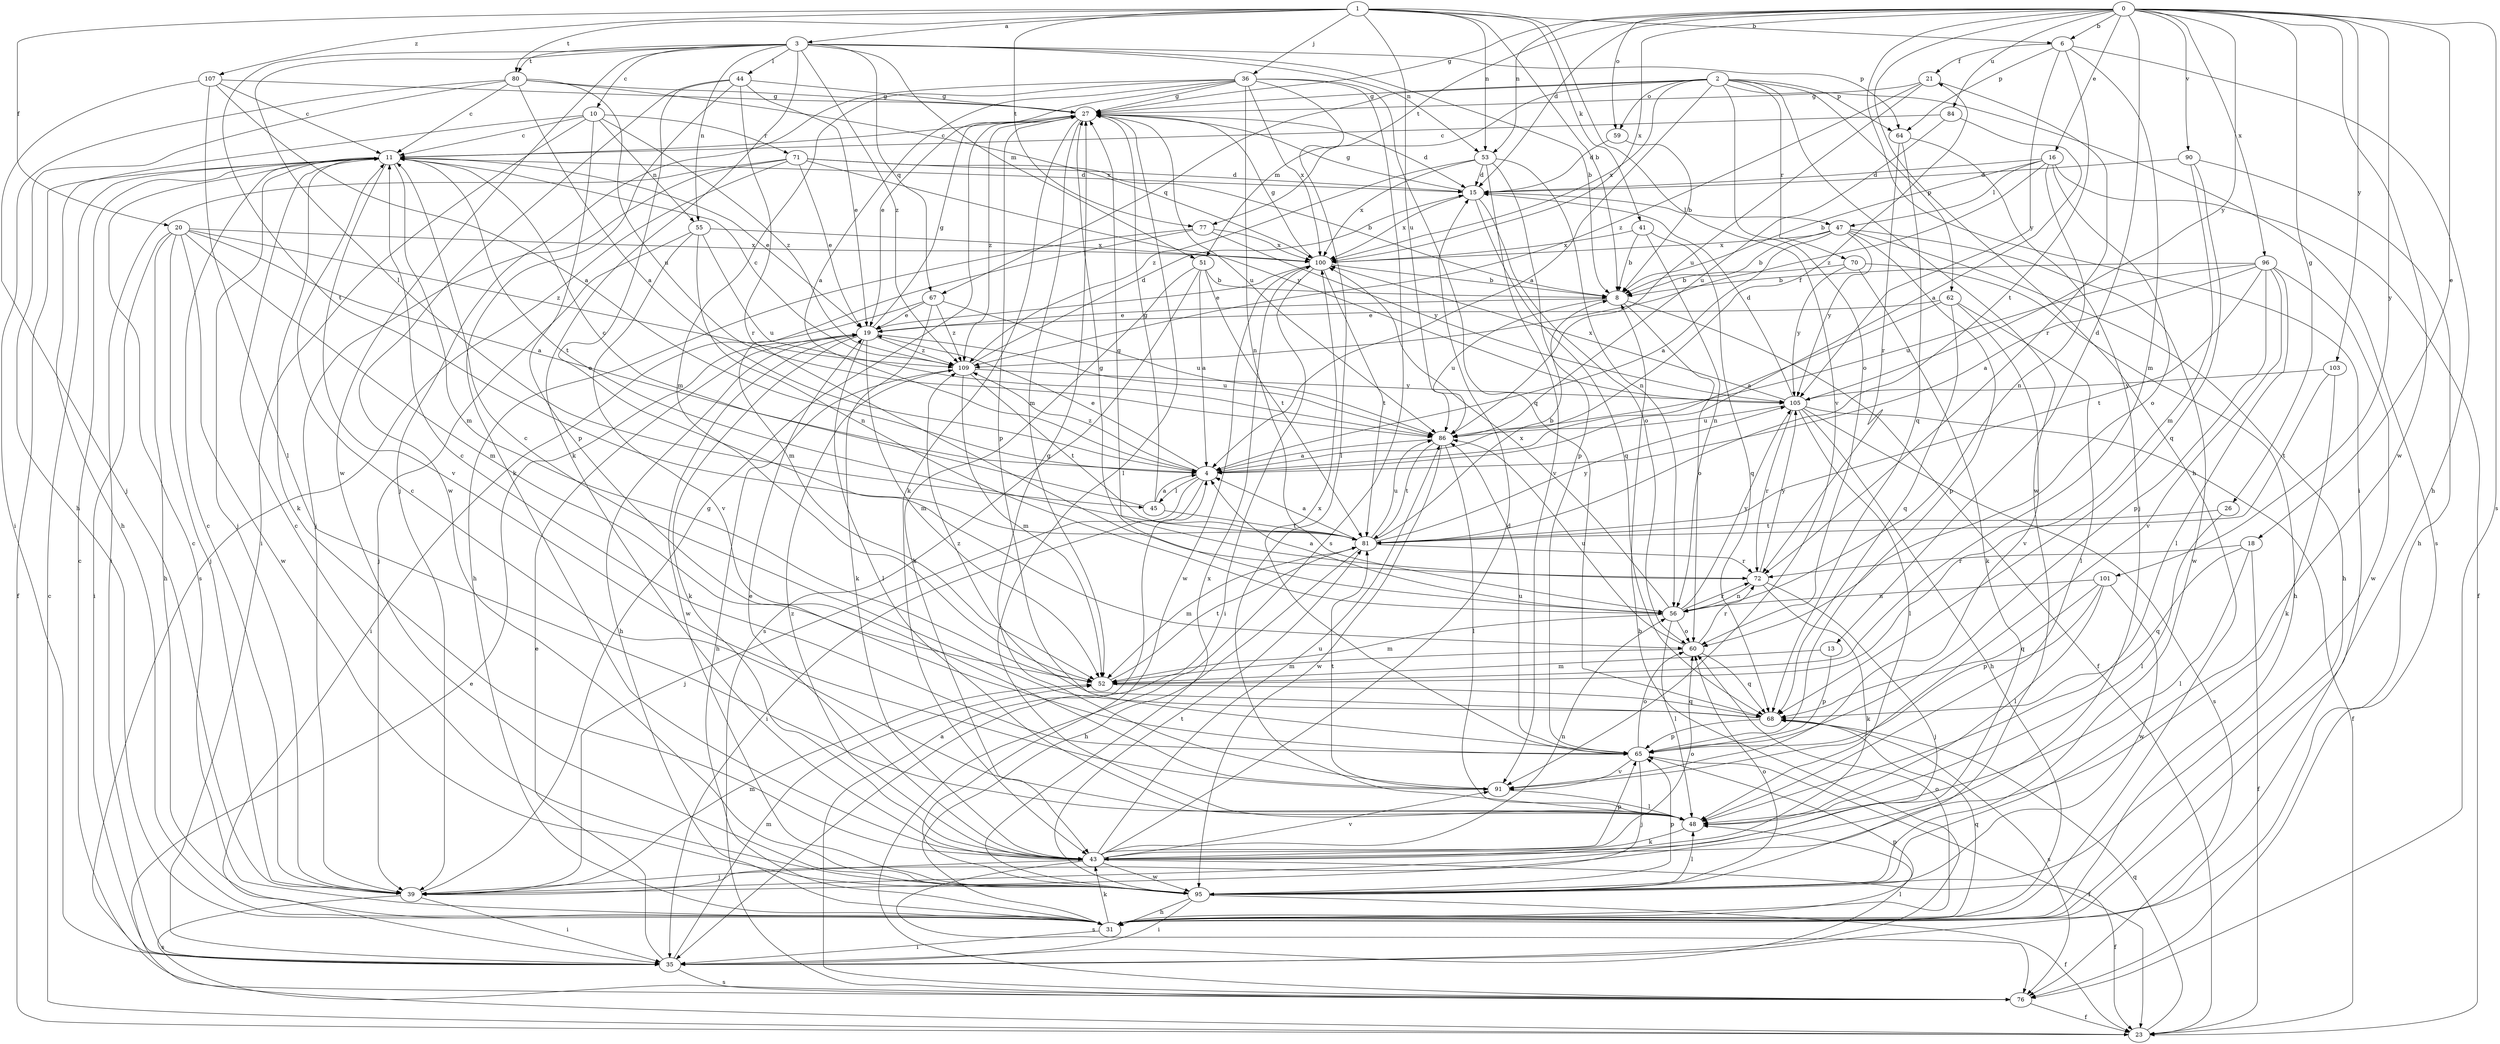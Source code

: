 strict digraph  {
0;
1;
2;
3;
4;
6;
8;
10;
11;
13;
15;
16;
18;
19;
20;
21;
23;
26;
27;
31;
35;
36;
39;
41;
43;
44;
45;
47;
48;
51;
52;
53;
55;
56;
59;
60;
62;
64;
65;
67;
68;
70;
71;
72;
76;
77;
80;
81;
84;
86;
90;
91;
95;
96;
100;
101;
103;
105;
107;
109;
0 -> 6  [label=b];
0 -> 13  [label=d];
0 -> 15  [label=d];
0 -> 16  [label=e];
0 -> 18  [label=e];
0 -> 26  [label=g];
0 -> 27  [label=g];
0 -> 31  [label=h];
0 -> 35  [label=i];
0 -> 53  [label=n];
0 -> 59  [label=o];
0 -> 76  [label=s];
0 -> 77  [label=t];
0 -> 84  [label=u];
0 -> 90  [label=v];
0 -> 95  [label=w];
0 -> 96  [label=x];
0 -> 100  [label=x];
0 -> 101  [label=y];
0 -> 103  [label=y];
0 -> 105  [label=y];
1 -> 3  [label=a];
1 -> 6  [label=b];
1 -> 8  [label=b];
1 -> 20  [label=f];
1 -> 36  [label=j];
1 -> 41  [label=k];
1 -> 53  [label=n];
1 -> 77  [label=t];
1 -> 80  [label=t];
1 -> 86  [label=u];
1 -> 91  [label=v];
1 -> 107  [label=z];
2 -> 4  [label=a];
2 -> 27  [label=g];
2 -> 51  [label=m];
2 -> 59  [label=o];
2 -> 60  [label=o];
2 -> 62  [label=p];
2 -> 64  [label=p];
2 -> 67  [label=q];
2 -> 70  [label=r];
2 -> 76  [label=s];
2 -> 95  [label=w];
2 -> 100  [label=x];
3 -> 8  [label=b];
3 -> 10  [label=c];
3 -> 43  [label=k];
3 -> 44  [label=l];
3 -> 45  [label=l];
3 -> 51  [label=m];
3 -> 53  [label=n];
3 -> 55  [label=n];
3 -> 64  [label=p];
3 -> 67  [label=q];
3 -> 80  [label=t];
3 -> 81  [label=t];
3 -> 95  [label=w];
3 -> 109  [label=z];
4 -> 19  [label=e];
4 -> 21  [label=f];
4 -> 35  [label=i];
4 -> 39  [label=j];
4 -> 45  [label=l];
4 -> 109  [label=z];
6 -> 21  [label=f];
6 -> 31  [label=h];
6 -> 52  [label=m];
6 -> 64  [label=p];
6 -> 81  [label=t];
6 -> 105  [label=y];
8 -> 19  [label=e];
8 -> 23  [label=f];
8 -> 60  [label=o];
8 -> 86  [label=u];
10 -> 11  [label=c];
10 -> 31  [label=h];
10 -> 35  [label=i];
10 -> 55  [label=n];
10 -> 65  [label=p];
10 -> 71  [label=r];
10 -> 109  [label=z];
11 -> 15  [label=d];
11 -> 19  [label=e];
11 -> 23  [label=f];
11 -> 39  [label=j];
11 -> 43  [label=k];
11 -> 52  [label=m];
11 -> 81  [label=t];
11 -> 91  [label=v];
13 -> 52  [label=m];
13 -> 65  [label=p];
15 -> 27  [label=g];
15 -> 47  [label=l];
15 -> 60  [label=o];
15 -> 68  [label=q];
15 -> 100  [label=x];
16 -> 8  [label=b];
16 -> 15  [label=d];
16 -> 23  [label=f];
16 -> 47  [label=l];
16 -> 56  [label=n];
16 -> 60  [label=o];
16 -> 109  [label=z];
18 -> 23  [label=f];
18 -> 48  [label=l];
18 -> 68  [label=q];
18 -> 72  [label=r];
19 -> 27  [label=g];
19 -> 31  [label=h];
19 -> 43  [label=k];
19 -> 48  [label=l];
19 -> 52  [label=m];
19 -> 86  [label=u];
19 -> 95  [label=w];
19 -> 109  [label=z];
20 -> 4  [label=a];
20 -> 31  [label=h];
20 -> 35  [label=i];
20 -> 39  [label=j];
20 -> 52  [label=m];
20 -> 95  [label=w];
20 -> 100  [label=x];
20 -> 109  [label=z];
21 -> 27  [label=g];
21 -> 72  [label=r];
21 -> 86  [label=u];
21 -> 109  [label=z];
23 -> 11  [label=c];
23 -> 19  [label=e];
23 -> 68  [label=q];
26 -> 48  [label=l];
26 -> 81  [label=t];
27 -> 11  [label=c];
27 -> 15  [label=d];
27 -> 43  [label=k];
27 -> 48  [label=l];
27 -> 52  [label=m];
27 -> 65  [label=p];
27 -> 86  [label=u];
27 -> 109  [label=z];
31 -> 11  [label=c];
31 -> 35  [label=i];
31 -> 43  [label=k];
31 -> 60  [label=o];
31 -> 65  [label=p];
31 -> 68  [label=q];
35 -> 8  [label=b];
35 -> 11  [label=c];
35 -> 19  [label=e];
35 -> 48  [label=l];
35 -> 52  [label=m];
35 -> 76  [label=s];
36 -> 4  [label=a];
36 -> 19  [label=e];
36 -> 27  [label=g];
36 -> 39  [label=j];
36 -> 48  [label=l];
36 -> 52  [label=m];
36 -> 56  [label=n];
36 -> 68  [label=q];
36 -> 76  [label=s];
36 -> 100  [label=x];
39 -> 11  [label=c];
39 -> 27  [label=g];
39 -> 35  [label=i];
39 -> 52  [label=m];
39 -> 76  [label=s];
41 -> 8  [label=b];
41 -> 56  [label=n];
41 -> 68  [label=q];
41 -> 100  [label=x];
43 -> 15  [label=d];
43 -> 19  [label=e];
43 -> 23  [label=f];
43 -> 39  [label=j];
43 -> 56  [label=n];
43 -> 60  [label=o];
43 -> 65  [label=p];
43 -> 76  [label=s];
43 -> 86  [label=u];
43 -> 91  [label=v];
43 -> 95  [label=w];
43 -> 109  [label=z];
44 -> 19  [label=e];
44 -> 27  [label=g];
44 -> 43  [label=k];
44 -> 60  [label=o];
44 -> 72  [label=r];
44 -> 95  [label=w];
45 -> 4  [label=a];
45 -> 11  [label=c];
45 -> 27  [label=g];
45 -> 81  [label=t];
47 -> 4  [label=a];
47 -> 8  [label=b];
47 -> 31  [label=h];
47 -> 65  [label=p];
47 -> 95  [label=w];
47 -> 100  [label=x];
47 -> 105  [label=y];
48 -> 11  [label=c];
48 -> 43  [label=k];
51 -> 4  [label=a];
51 -> 8  [label=b];
51 -> 43  [label=k];
51 -> 76  [label=s];
51 -> 81  [label=t];
52 -> 68  [label=q];
52 -> 81  [label=t];
53 -> 15  [label=d];
53 -> 56  [label=n];
53 -> 65  [label=p];
53 -> 91  [label=v];
53 -> 100  [label=x];
53 -> 109  [label=z];
55 -> 39  [label=j];
55 -> 56  [label=n];
55 -> 86  [label=u];
55 -> 91  [label=v];
55 -> 100  [label=x];
56 -> 4  [label=a];
56 -> 27  [label=g];
56 -> 48  [label=l];
56 -> 52  [label=m];
56 -> 60  [label=o];
56 -> 72  [label=r];
56 -> 100  [label=x];
56 -> 105  [label=y];
59 -> 8  [label=b];
59 -> 15  [label=d];
60 -> 52  [label=m];
60 -> 68  [label=q];
60 -> 72  [label=r];
60 -> 86  [label=u];
62 -> 4  [label=a];
62 -> 19  [label=e];
62 -> 48  [label=l];
62 -> 68  [label=q];
62 -> 91  [label=v];
64 -> 39  [label=j];
64 -> 68  [label=q];
64 -> 72  [label=r];
65 -> 11  [label=c];
65 -> 23  [label=f];
65 -> 39  [label=j];
65 -> 60  [label=o];
65 -> 86  [label=u];
65 -> 91  [label=v];
65 -> 100  [label=x];
67 -> 19  [label=e];
67 -> 35  [label=i];
67 -> 43  [label=k];
67 -> 86  [label=u];
67 -> 109  [label=z];
68 -> 11  [label=c];
68 -> 65  [label=p];
68 -> 76  [label=s];
68 -> 109  [label=z];
70 -> 8  [label=b];
70 -> 31  [label=h];
70 -> 43  [label=k];
70 -> 105  [label=y];
71 -> 8  [label=b];
71 -> 15  [label=d];
71 -> 19  [label=e];
71 -> 35  [label=i];
71 -> 39  [label=j];
71 -> 76  [label=s];
71 -> 105  [label=y];
72 -> 27  [label=g];
72 -> 39  [label=j];
72 -> 43  [label=k];
72 -> 56  [label=n];
72 -> 105  [label=y];
76 -> 4  [label=a];
76 -> 23  [label=f];
77 -> 31  [label=h];
77 -> 52  [label=m];
77 -> 100  [label=x];
77 -> 105  [label=y];
80 -> 4  [label=a];
80 -> 11  [label=c];
80 -> 27  [label=g];
80 -> 31  [label=h];
80 -> 35  [label=i];
80 -> 86  [label=u];
80 -> 100  [label=x];
81 -> 4  [label=a];
81 -> 8  [label=b];
81 -> 31  [label=h];
81 -> 52  [label=m];
81 -> 72  [label=r];
81 -> 86  [label=u];
81 -> 105  [label=y];
84 -> 4  [label=a];
84 -> 11  [label=c];
84 -> 86  [label=u];
86 -> 4  [label=a];
86 -> 48  [label=l];
86 -> 81  [label=t];
86 -> 95  [label=w];
90 -> 15  [label=d];
90 -> 31  [label=h];
90 -> 52  [label=m];
90 -> 68  [label=q];
91 -> 27  [label=g];
91 -> 48  [label=l];
91 -> 81  [label=t];
95 -> 11  [label=c];
95 -> 23  [label=f];
95 -> 31  [label=h];
95 -> 35  [label=i];
95 -> 48  [label=l];
95 -> 60  [label=o];
95 -> 65  [label=p];
95 -> 81  [label=t];
95 -> 100  [label=x];
96 -> 4  [label=a];
96 -> 8  [label=b];
96 -> 48  [label=l];
96 -> 65  [label=p];
96 -> 81  [label=t];
96 -> 86  [label=u];
96 -> 91  [label=v];
96 -> 95  [label=w];
100 -> 8  [label=b];
100 -> 19  [label=e];
100 -> 27  [label=g];
100 -> 35  [label=i];
100 -> 81  [label=t];
100 -> 95  [label=w];
101 -> 48  [label=l];
101 -> 56  [label=n];
101 -> 65  [label=p];
101 -> 68  [label=q];
101 -> 95  [label=w];
103 -> 43  [label=k];
103 -> 81  [label=t];
103 -> 105  [label=y];
105 -> 15  [label=d];
105 -> 23  [label=f];
105 -> 31  [label=h];
105 -> 48  [label=l];
105 -> 72  [label=r];
105 -> 76  [label=s];
105 -> 86  [label=u];
105 -> 100  [label=x];
107 -> 4  [label=a];
107 -> 11  [label=c];
107 -> 27  [label=g];
107 -> 39  [label=j];
107 -> 48  [label=l];
109 -> 11  [label=c];
109 -> 15  [label=d];
109 -> 31  [label=h];
109 -> 52  [label=m];
109 -> 81  [label=t];
109 -> 105  [label=y];
}
